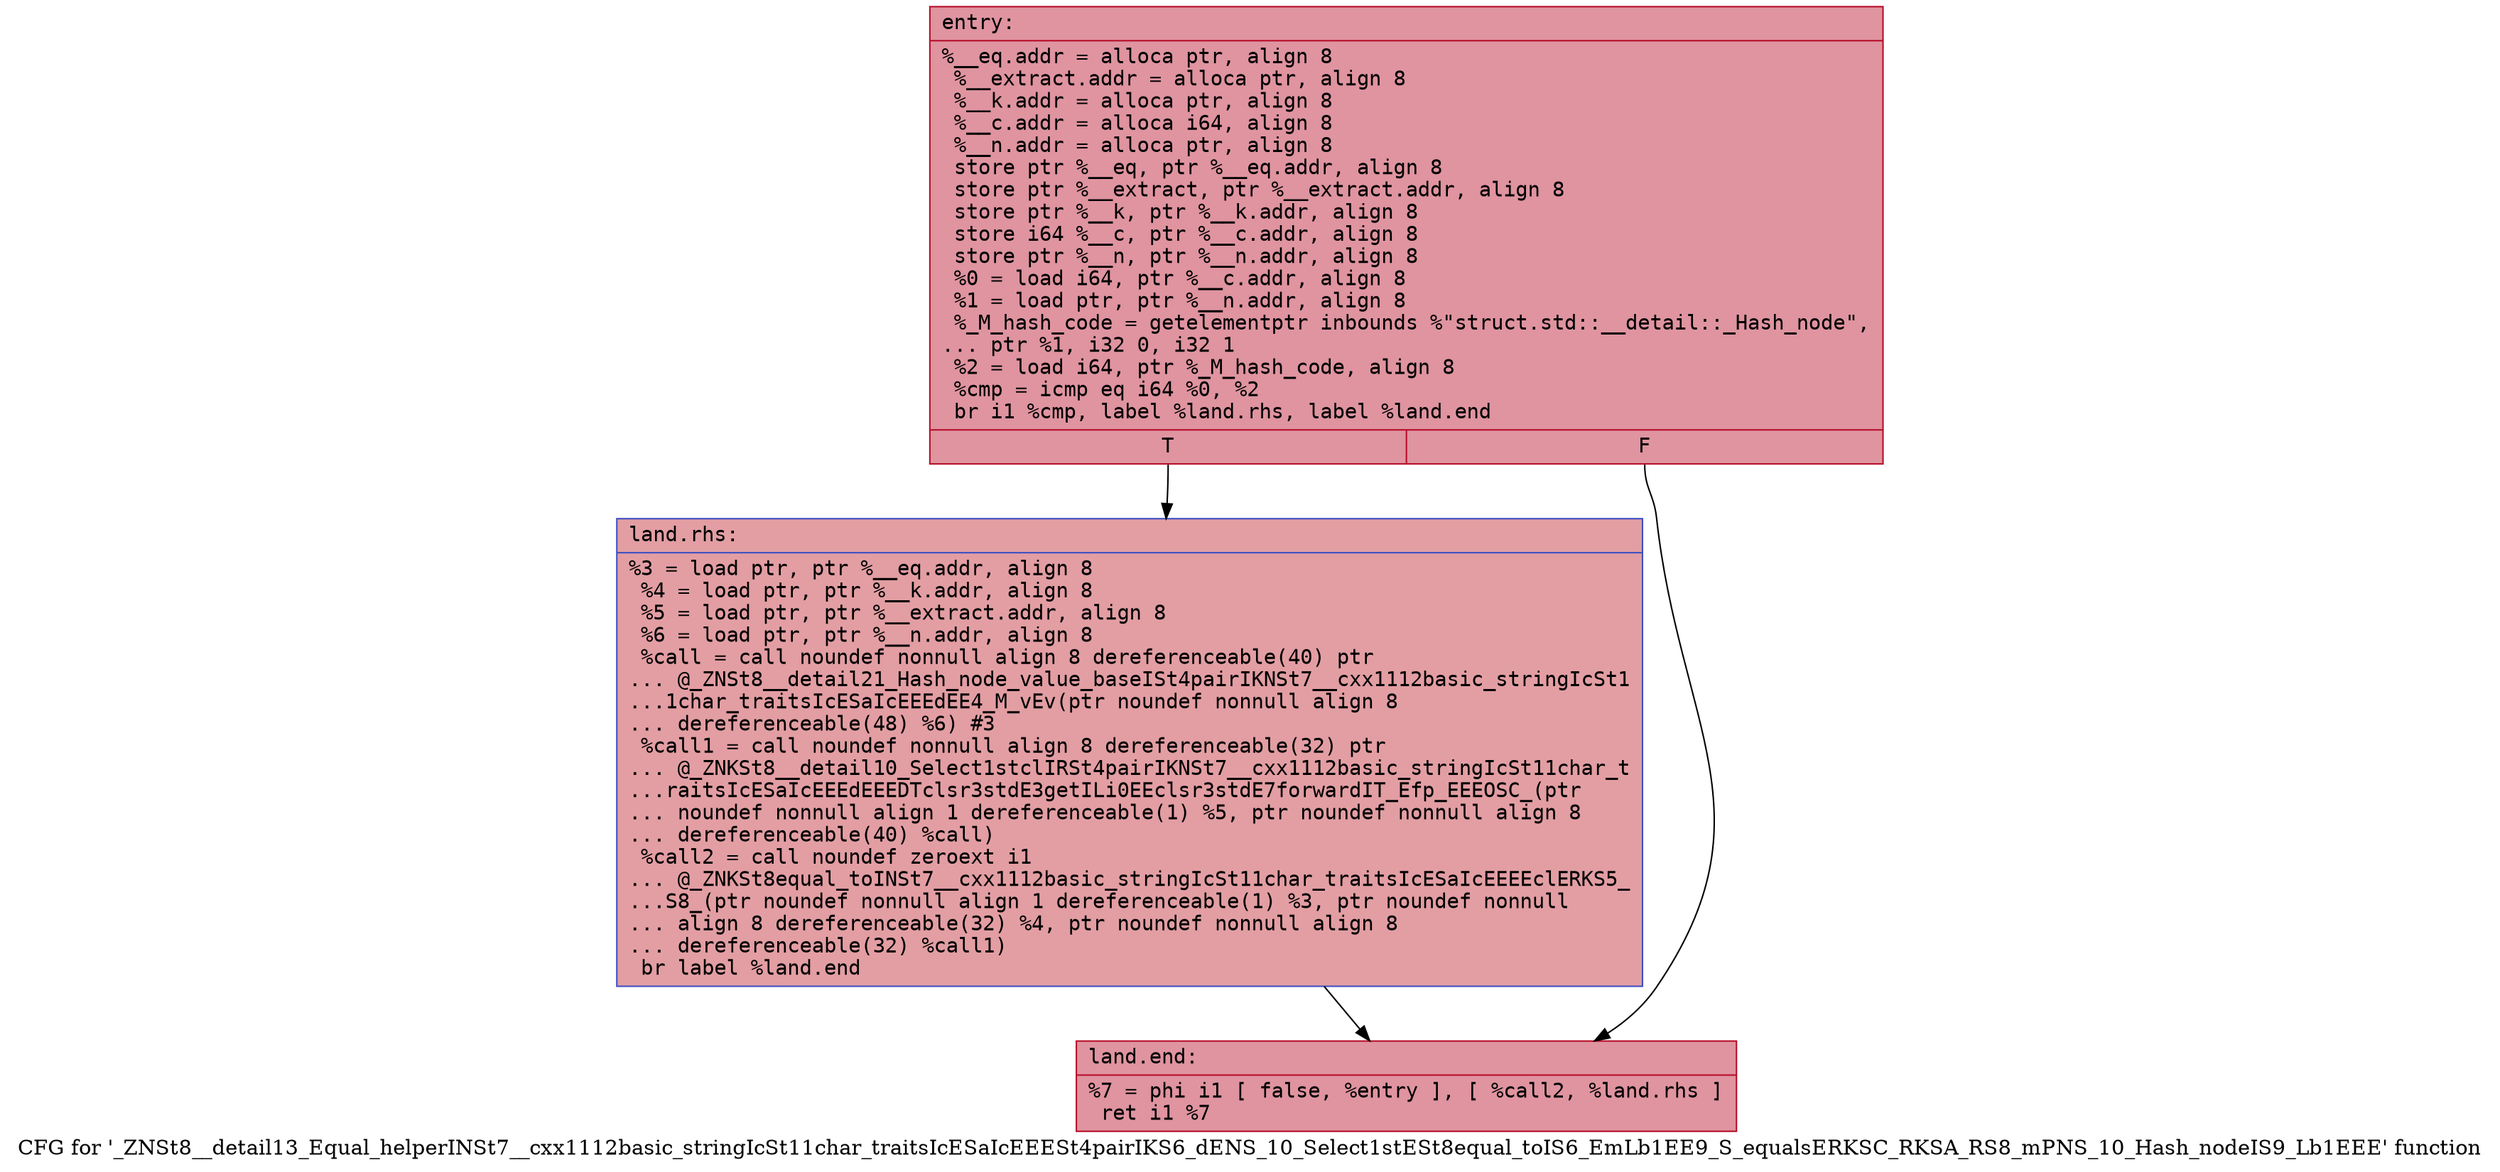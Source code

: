 digraph "CFG for '_ZNSt8__detail13_Equal_helperINSt7__cxx1112basic_stringIcSt11char_traitsIcESaIcEEESt4pairIKS6_dENS_10_Select1stESt8equal_toIS6_EmLb1EE9_S_equalsERKSC_RKSA_RS8_mPNS_10_Hash_nodeIS9_Lb1EEE' function" {
	label="CFG for '_ZNSt8__detail13_Equal_helperINSt7__cxx1112basic_stringIcSt11char_traitsIcESaIcEEESt4pairIKS6_dENS_10_Select1stESt8equal_toIS6_EmLb1EE9_S_equalsERKSC_RKSA_RS8_mPNS_10_Hash_nodeIS9_Lb1EEE' function";

	Node0x556bfe9eeda0 [shape=record,color="#b70d28ff", style=filled, fillcolor="#b70d2870" fontname="Courier",label="{entry:\l|  %__eq.addr = alloca ptr, align 8\l  %__extract.addr = alloca ptr, align 8\l  %__k.addr = alloca ptr, align 8\l  %__c.addr = alloca i64, align 8\l  %__n.addr = alloca ptr, align 8\l  store ptr %__eq, ptr %__eq.addr, align 8\l  store ptr %__extract, ptr %__extract.addr, align 8\l  store ptr %__k, ptr %__k.addr, align 8\l  store i64 %__c, ptr %__c.addr, align 8\l  store ptr %__n, ptr %__n.addr, align 8\l  %0 = load i64, ptr %__c.addr, align 8\l  %1 = load ptr, ptr %__n.addr, align 8\l  %_M_hash_code = getelementptr inbounds %\"struct.std::__detail::_Hash_node\",\l... ptr %1, i32 0, i32 1\l  %2 = load i64, ptr %_M_hash_code, align 8\l  %cmp = icmp eq i64 %0, %2\l  br i1 %cmp, label %land.rhs, label %land.end\l|{<s0>T|<s1>F}}"];
	Node0x556bfe9eeda0:s0 -> Node0x556bfe9efb10[tooltip="entry -> land.rhs\nProbability 50.00%" ];
	Node0x556bfe9eeda0:s1 -> Node0x556bfe9efb90[tooltip="entry -> land.end\nProbability 50.00%" ];
	Node0x556bfe9efb10 [shape=record,color="#3d50c3ff", style=filled, fillcolor="#be242e70" fontname="Courier",label="{land.rhs:\l|  %3 = load ptr, ptr %__eq.addr, align 8\l  %4 = load ptr, ptr %__k.addr, align 8\l  %5 = load ptr, ptr %__extract.addr, align 8\l  %6 = load ptr, ptr %__n.addr, align 8\l  %call = call noundef nonnull align 8 dereferenceable(40) ptr\l... @_ZNSt8__detail21_Hash_node_value_baseISt4pairIKNSt7__cxx1112basic_stringIcSt1\l...1char_traitsIcESaIcEEEdEE4_M_vEv(ptr noundef nonnull align 8\l... dereferenceable(48) %6) #3\l  %call1 = call noundef nonnull align 8 dereferenceable(32) ptr\l... @_ZNKSt8__detail10_Select1stclIRSt4pairIKNSt7__cxx1112basic_stringIcSt11char_t\l...raitsIcESaIcEEEdEEEDTclsr3stdE3getILi0EEclsr3stdE7forwardIT_Efp_EEEOSC_(ptr\l... noundef nonnull align 1 dereferenceable(1) %5, ptr noundef nonnull align 8\l... dereferenceable(40) %call)\l  %call2 = call noundef zeroext i1\l... @_ZNKSt8equal_toINSt7__cxx1112basic_stringIcSt11char_traitsIcESaIcEEEEclERKS5_\l...S8_(ptr noundef nonnull align 1 dereferenceable(1) %3, ptr noundef nonnull\l... align 8 dereferenceable(32) %4, ptr noundef nonnull align 8\l... dereferenceable(32) %call1)\l  br label %land.end\l}"];
	Node0x556bfe9efb10 -> Node0x556bfe9efb90[tooltip="land.rhs -> land.end\nProbability 100.00%" ];
	Node0x556bfe9efb90 [shape=record,color="#b70d28ff", style=filled, fillcolor="#b70d2870" fontname="Courier",label="{land.end:\l|  %7 = phi i1 [ false, %entry ], [ %call2, %land.rhs ]\l  ret i1 %7\l}"];
}
